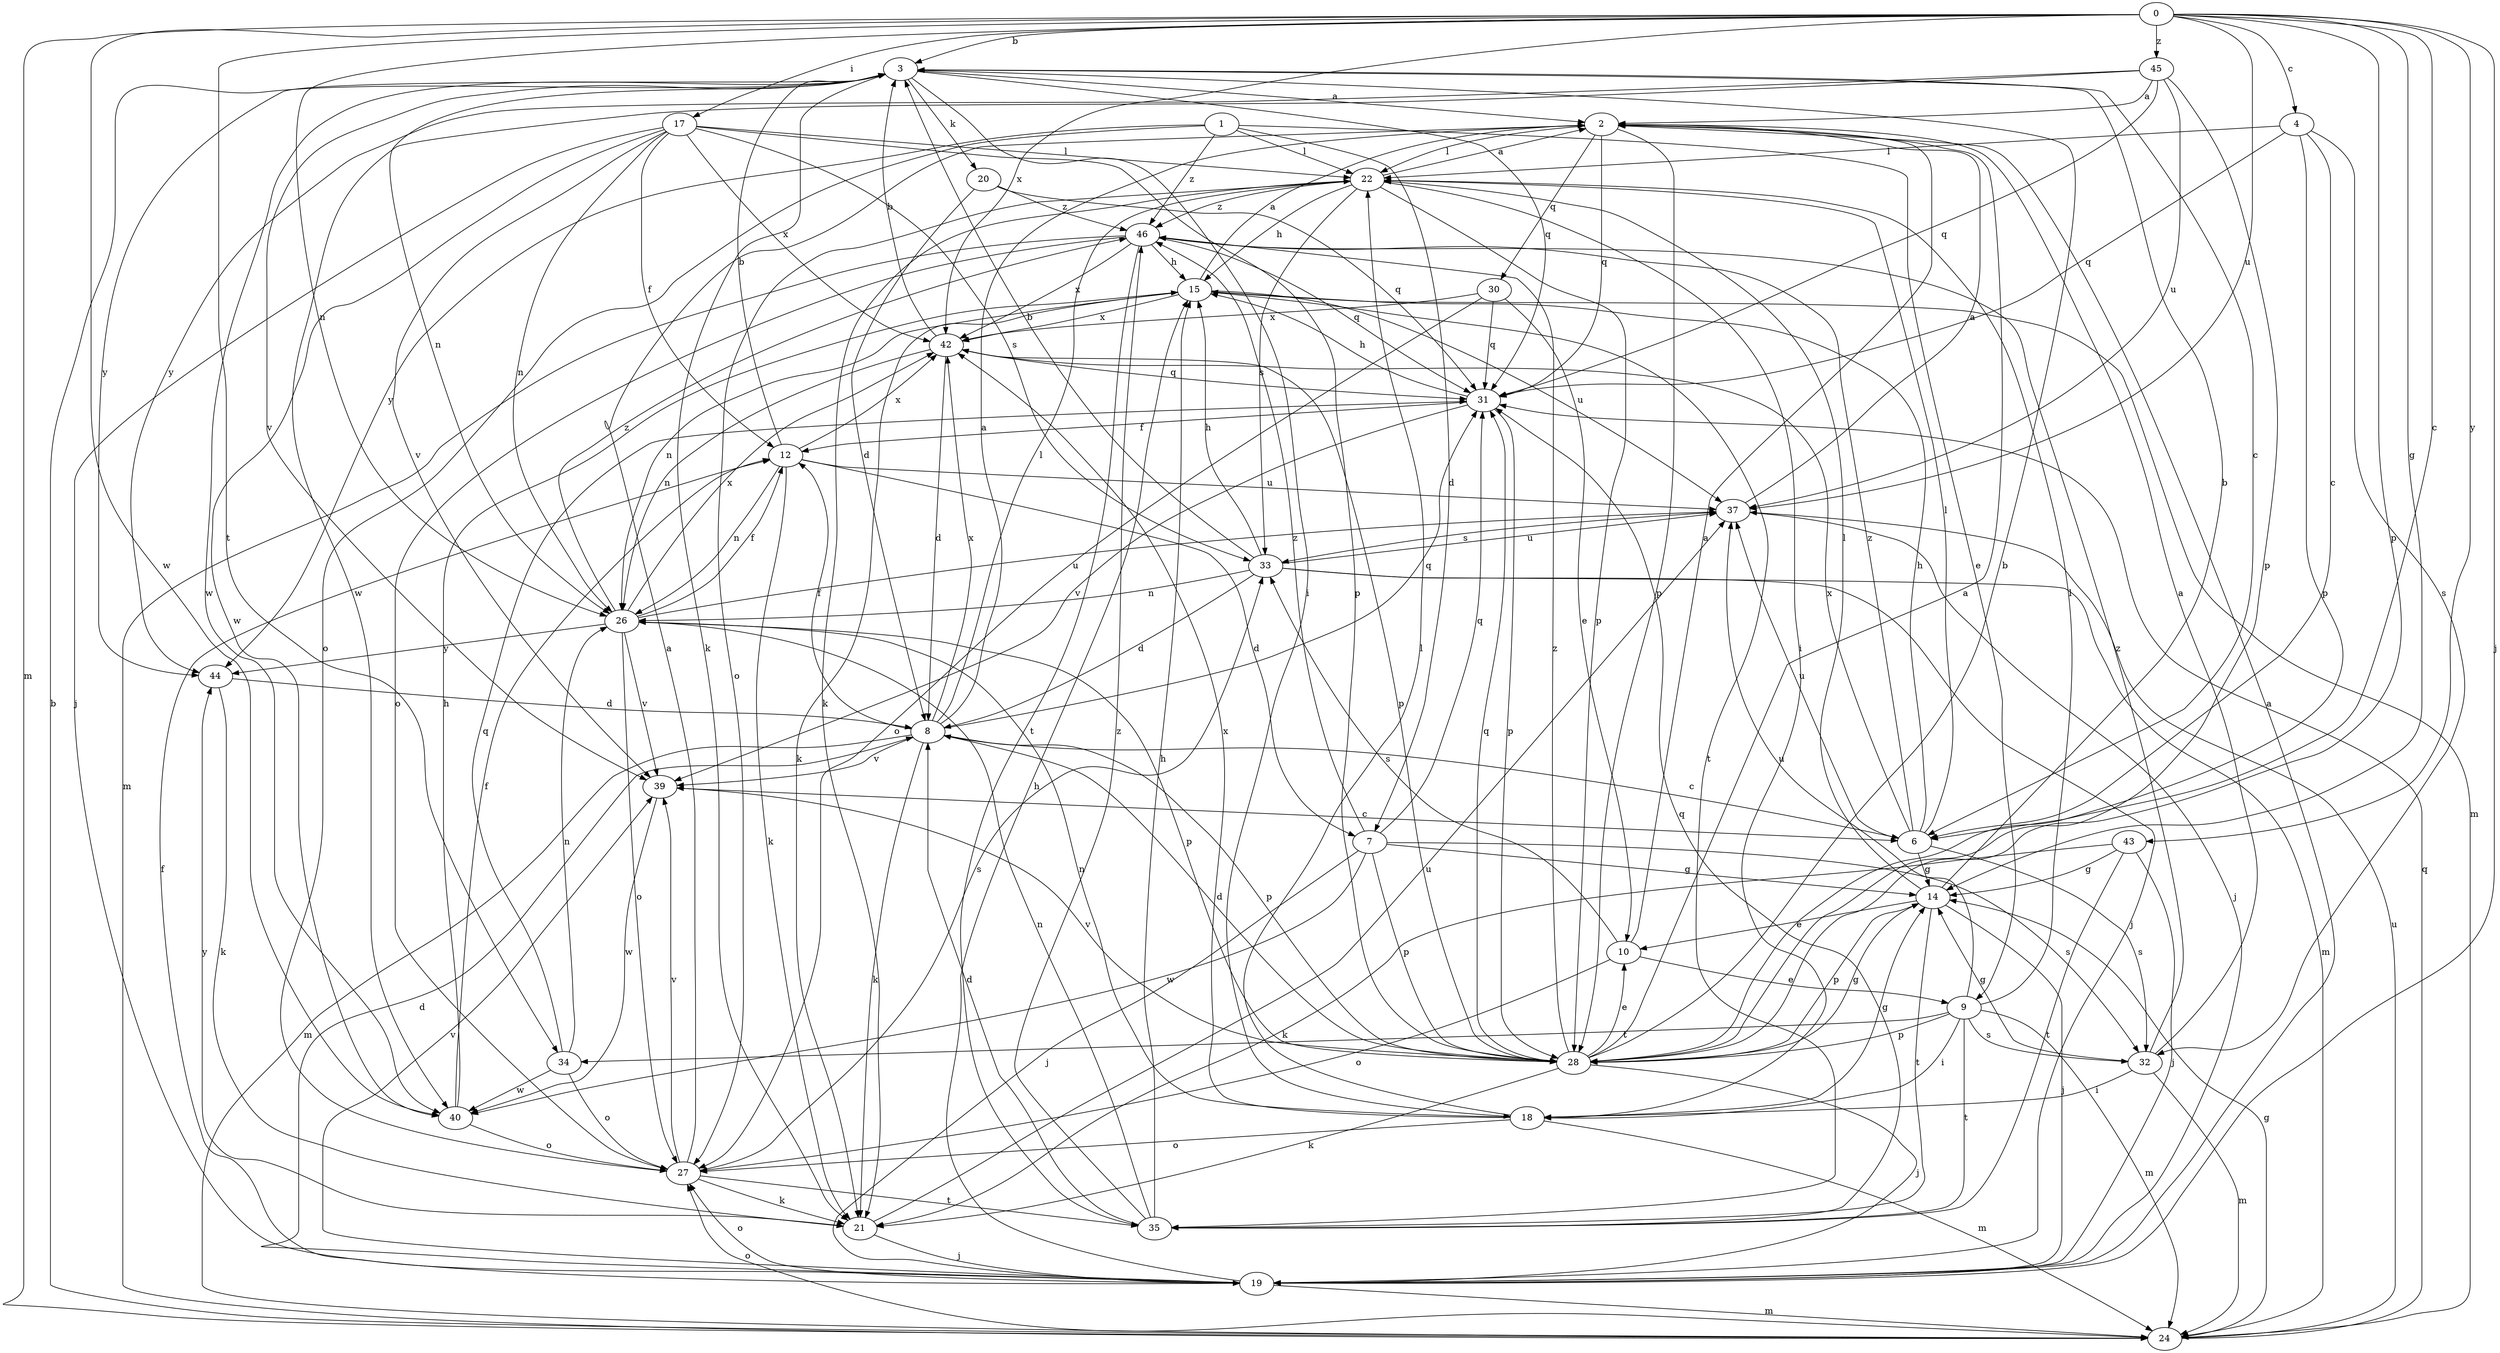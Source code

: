 strict digraph  {
0;
1;
2;
3;
4;
6;
7;
8;
9;
10;
12;
14;
15;
17;
18;
19;
20;
21;
22;
24;
26;
27;
28;
30;
31;
32;
33;
34;
35;
37;
39;
40;
42;
43;
44;
45;
46;
0 -> 3  [label=b];
0 -> 4  [label=c];
0 -> 6  [label=c];
0 -> 14  [label=g];
0 -> 17  [label=i];
0 -> 19  [label=j];
0 -> 24  [label=m];
0 -> 26  [label=n];
0 -> 28  [label=p];
0 -> 34  [label=t];
0 -> 37  [label=u];
0 -> 40  [label=w];
0 -> 42  [label=x];
0 -> 43  [label=y];
0 -> 45  [label=z];
1 -> 7  [label=d];
1 -> 9  [label=e];
1 -> 22  [label=l];
1 -> 27  [label=o];
1 -> 44  [label=y];
1 -> 46  [label=z];
2 -> 22  [label=l];
2 -> 28  [label=p];
2 -> 30  [label=q];
2 -> 31  [label=q];
3 -> 2  [label=a];
3 -> 6  [label=c];
3 -> 18  [label=i];
3 -> 20  [label=k];
3 -> 21  [label=k];
3 -> 26  [label=n];
3 -> 31  [label=q];
3 -> 39  [label=v];
3 -> 40  [label=w];
3 -> 44  [label=y];
4 -> 6  [label=c];
4 -> 22  [label=l];
4 -> 28  [label=p];
4 -> 31  [label=q];
4 -> 32  [label=s];
6 -> 14  [label=g];
6 -> 15  [label=h];
6 -> 22  [label=l];
6 -> 32  [label=s];
6 -> 37  [label=u];
6 -> 42  [label=x];
6 -> 46  [label=z];
7 -> 14  [label=g];
7 -> 19  [label=j];
7 -> 28  [label=p];
7 -> 31  [label=q];
7 -> 32  [label=s];
7 -> 40  [label=w];
7 -> 46  [label=z];
8 -> 2  [label=a];
8 -> 6  [label=c];
8 -> 12  [label=f];
8 -> 21  [label=k];
8 -> 22  [label=l];
8 -> 24  [label=m];
8 -> 28  [label=p];
8 -> 31  [label=q];
8 -> 39  [label=v];
8 -> 42  [label=x];
9 -> 18  [label=i];
9 -> 22  [label=l];
9 -> 24  [label=m];
9 -> 28  [label=p];
9 -> 32  [label=s];
9 -> 34  [label=t];
9 -> 35  [label=t];
9 -> 37  [label=u];
10 -> 2  [label=a];
10 -> 9  [label=e];
10 -> 27  [label=o];
10 -> 33  [label=s];
12 -> 3  [label=b];
12 -> 7  [label=d];
12 -> 21  [label=k];
12 -> 26  [label=n];
12 -> 37  [label=u];
12 -> 42  [label=x];
14 -> 3  [label=b];
14 -> 10  [label=e];
14 -> 19  [label=j];
14 -> 22  [label=l];
14 -> 28  [label=p];
14 -> 35  [label=t];
15 -> 2  [label=a];
15 -> 21  [label=k];
15 -> 24  [label=m];
15 -> 26  [label=n];
15 -> 35  [label=t];
15 -> 37  [label=u];
15 -> 42  [label=x];
17 -> 12  [label=f];
17 -> 19  [label=j];
17 -> 22  [label=l];
17 -> 26  [label=n];
17 -> 28  [label=p];
17 -> 33  [label=s];
17 -> 39  [label=v];
17 -> 40  [label=w];
17 -> 42  [label=x];
18 -> 14  [label=g];
18 -> 22  [label=l];
18 -> 24  [label=m];
18 -> 26  [label=n];
18 -> 27  [label=o];
18 -> 42  [label=x];
19 -> 2  [label=a];
19 -> 8  [label=d];
19 -> 12  [label=f];
19 -> 15  [label=h];
19 -> 24  [label=m];
19 -> 27  [label=o];
19 -> 39  [label=v];
20 -> 8  [label=d];
20 -> 31  [label=q];
20 -> 46  [label=z];
21 -> 19  [label=j];
21 -> 37  [label=u];
21 -> 44  [label=y];
22 -> 2  [label=a];
22 -> 15  [label=h];
22 -> 18  [label=i];
22 -> 21  [label=k];
22 -> 27  [label=o];
22 -> 28  [label=p];
22 -> 33  [label=s];
22 -> 46  [label=z];
24 -> 3  [label=b];
24 -> 14  [label=g];
24 -> 27  [label=o];
24 -> 31  [label=q];
24 -> 37  [label=u];
26 -> 12  [label=f];
26 -> 27  [label=o];
26 -> 28  [label=p];
26 -> 37  [label=u];
26 -> 39  [label=v];
26 -> 42  [label=x];
26 -> 44  [label=y];
26 -> 46  [label=z];
27 -> 2  [label=a];
27 -> 21  [label=k];
27 -> 33  [label=s];
27 -> 35  [label=t];
27 -> 39  [label=v];
28 -> 2  [label=a];
28 -> 3  [label=b];
28 -> 8  [label=d];
28 -> 10  [label=e];
28 -> 14  [label=g];
28 -> 19  [label=j];
28 -> 21  [label=k];
28 -> 31  [label=q];
28 -> 39  [label=v];
28 -> 46  [label=z];
30 -> 10  [label=e];
30 -> 27  [label=o];
30 -> 31  [label=q];
30 -> 42  [label=x];
31 -> 12  [label=f];
31 -> 15  [label=h];
31 -> 28  [label=p];
31 -> 39  [label=v];
32 -> 2  [label=a];
32 -> 14  [label=g];
32 -> 18  [label=i];
32 -> 24  [label=m];
32 -> 46  [label=z];
33 -> 3  [label=b];
33 -> 8  [label=d];
33 -> 15  [label=h];
33 -> 19  [label=j];
33 -> 24  [label=m];
33 -> 26  [label=n];
33 -> 37  [label=u];
34 -> 26  [label=n];
34 -> 27  [label=o];
34 -> 31  [label=q];
34 -> 40  [label=w];
35 -> 8  [label=d];
35 -> 15  [label=h];
35 -> 26  [label=n];
35 -> 31  [label=q];
35 -> 46  [label=z];
37 -> 2  [label=a];
37 -> 19  [label=j];
37 -> 33  [label=s];
39 -> 6  [label=c];
39 -> 40  [label=w];
40 -> 12  [label=f];
40 -> 15  [label=h];
40 -> 27  [label=o];
42 -> 3  [label=b];
42 -> 8  [label=d];
42 -> 26  [label=n];
42 -> 28  [label=p];
42 -> 31  [label=q];
43 -> 14  [label=g];
43 -> 19  [label=j];
43 -> 21  [label=k];
43 -> 35  [label=t];
44 -> 8  [label=d];
44 -> 21  [label=k];
45 -> 2  [label=a];
45 -> 28  [label=p];
45 -> 31  [label=q];
45 -> 37  [label=u];
45 -> 40  [label=w];
45 -> 44  [label=y];
46 -> 15  [label=h];
46 -> 24  [label=m];
46 -> 27  [label=o];
46 -> 31  [label=q];
46 -> 35  [label=t];
46 -> 42  [label=x];
}
